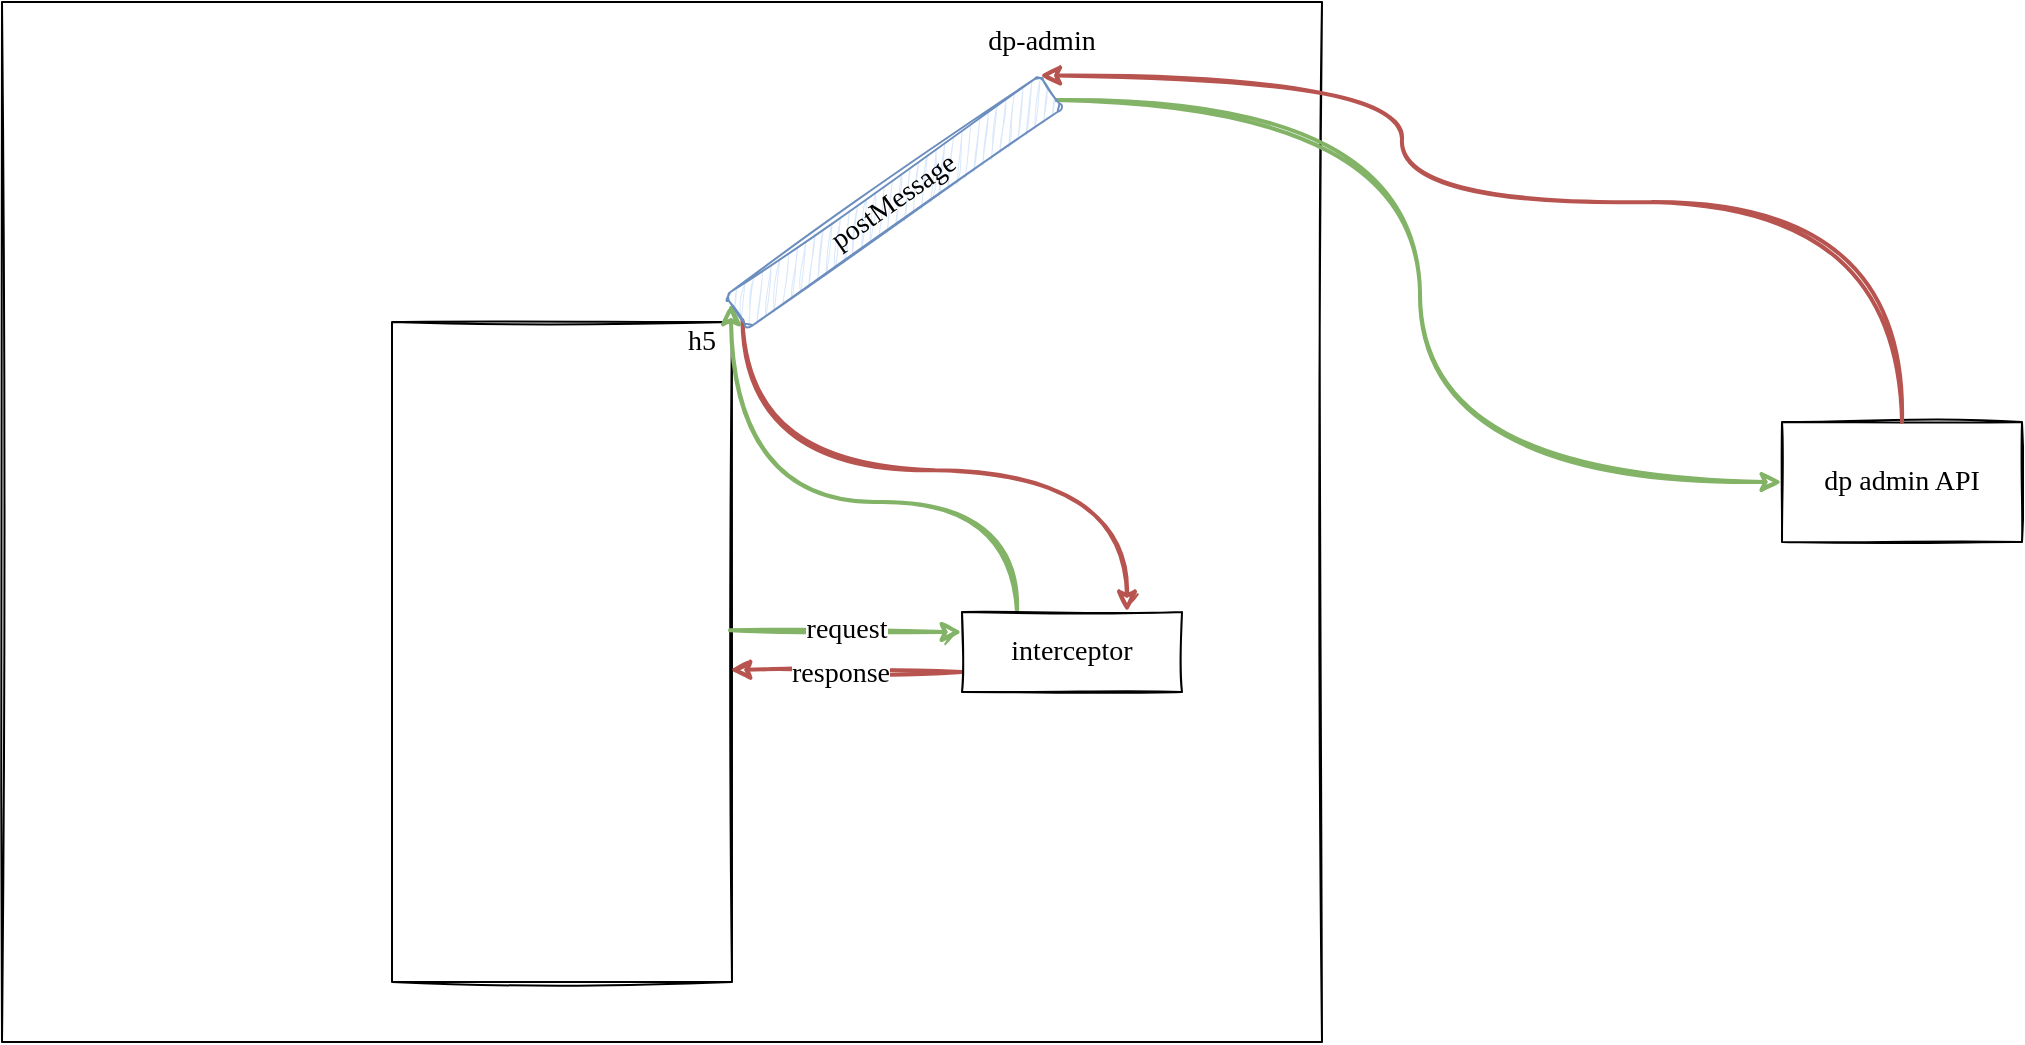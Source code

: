 <mxfile version="14.4.2" type="device"><diagram id="2zKEpK5QRyjBcqQUc6MN" name="第 1 页"><mxGraphModel dx="1367" dy="995" grid="1" gridSize="10" guides="1" tooltips="1" connect="1" arrows="1" fold="1" page="1" pageScale="1" pageWidth="827" pageHeight="1169" math="0" shadow="0"><root><mxCell id="0"/><mxCell id="1" parent="0"/><mxCell id="mzHx5Wp8_yQH_9pYX_9V-1" value="" style="rounded=0;whiteSpace=wrap;html=1;sketch=1;fontSize=14;fontFamily=Monoca;" vertex="1" parent="1"><mxGeometry x="50" y="260" width="660" height="520" as="geometry"/></mxCell><mxCell id="mzHx5Wp8_yQH_9pYX_9V-4" value="" style="rounded=0;whiteSpace=wrap;html=1;sketch=1;fontSize=14;fontFamily=Monoca;" vertex="1" parent="1"><mxGeometry x="245" y="420" width="170" height="330" as="geometry"/></mxCell><mxCell id="mzHx5Wp8_yQH_9pYX_9V-5" value="dp-admin" style="text;html=1;strokeColor=none;fillColor=none;align=center;verticalAlign=middle;whiteSpace=wrap;rounded=0;sketch=1;fontSize=14;fontFamily=Monoca;" vertex="1" parent="1"><mxGeometry x="530" y="270" width="80" height="20" as="geometry"/></mxCell><mxCell id="mzHx5Wp8_yQH_9pYX_9V-6" value="h5" style="text;html=1;strokeColor=none;fillColor=none;align=center;verticalAlign=middle;whiteSpace=wrap;rounded=0;sketch=1;fontSize=14;fontFamily=Monoca;" vertex="1" parent="1"><mxGeometry x="360" y="420" width="80" height="20" as="geometry"/></mxCell><mxCell id="mzHx5Wp8_yQH_9pYX_9V-7" value="dp admin API" style="rounded=0;whiteSpace=wrap;html=1;sketch=1;fontFamily=Monoca;fontSize=14;" vertex="1" parent="1"><mxGeometry x="940" y="470" width="120" height="60" as="geometry"/></mxCell><mxCell id="mzHx5Wp8_yQH_9pYX_9V-16" style="edgeStyle=orthogonalEdgeStyle;curved=1;sketch=1;jumpStyle=gap;orthogonalLoop=1;jettySize=auto;html=1;entryX=0;entryY=0.5;entryDx=0;entryDy=0;fontFamily=Monoca;fontSize=14;fillColor=#d5e8d4;strokeColor=#82b366;strokeWidth=2;" edge="1" parent="1" target="mzHx5Wp8_yQH_9pYX_9V-7"><mxGeometry relative="1" as="geometry"><mxPoint x="577" y="309" as="sourcePoint"/></mxGeometry></mxCell><mxCell id="mzHx5Wp8_yQH_9pYX_9V-20" style="edgeStyle=orthogonalEdgeStyle;curved=1;sketch=1;jumpStyle=gap;orthogonalLoop=1;jettySize=auto;html=1;exitX=0;exitY=0.75;exitDx=0;exitDy=0;entryX=0.75;entryY=0;entryDx=0;entryDy=0;fontFamily=Monoca;fontSize=14;fillColor=#f8cecc;strokeColor=#b85450;strokeWidth=2;" edge="1" parent="1" source="mzHx5Wp8_yQH_9pYX_9V-11" target="mzHx5Wp8_yQH_9pYX_9V-12"><mxGeometry relative="1" as="geometry"/></mxCell><mxCell id="mzHx5Wp8_yQH_9pYX_9V-21" style="edgeStyle=orthogonalEdgeStyle;curved=1;sketch=1;jumpStyle=gap;orthogonalLoop=1;jettySize=auto;html=1;exitX=0;exitY=0.25;exitDx=0;exitDy=0;entryX=0.25;entryY=0;entryDx=0;entryDy=0;fontFamily=Monoca;fontSize=14;endArrow=none;endFill=0;startArrow=classic;startFill=1;fillColor=#d5e8d4;strokeColor=#82b366;strokeWidth=2;" edge="1" parent="1" source="mzHx5Wp8_yQH_9pYX_9V-11" target="mzHx5Wp8_yQH_9pYX_9V-12"><mxGeometry relative="1" as="geometry"><Array as="points"><mxPoint x="415" y="510"/><mxPoint x="558" y="510"/></Array></mxGeometry></mxCell><mxCell id="mzHx5Wp8_yQH_9pYX_9V-23" style="edgeStyle=orthogonalEdgeStyle;curved=1;sketch=1;jumpStyle=gap;orthogonalLoop=1;jettySize=auto;html=1;exitX=1;exitY=0;exitDx=0;exitDy=0;startArrow=classic;startFill=1;endArrow=none;endFill=0;strokeWidth=2;fontFamily=Monoca;fontSize=14;fillColor=#f8cecc;strokeColor=#b85450;" edge="1" parent="1" source="mzHx5Wp8_yQH_9pYX_9V-11" target="mzHx5Wp8_yQH_9pYX_9V-7"><mxGeometry relative="1" as="geometry"><Array as="points"><mxPoint x="750" y="297"/><mxPoint x="750" y="360"/><mxPoint x="1000" y="360"/></Array></mxGeometry></mxCell><mxCell id="mzHx5Wp8_yQH_9pYX_9V-11" value="postMessage" style="rounded=1;whiteSpace=wrap;html=1;sketch=1;fontFamily=Monoca;fontSize=14;rotation=-35;fillColor=#dae8fc;strokeColor=#6c8ebf;" vertex="1" parent="1"><mxGeometry x="400" y="350" width="191.96" height="20" as="geometry"/></mxCell><mxCell id="mzHx5Wp8_yQH_9pYX_9V-18" style="edgeStyle=orthogonalEdgeStyle;curved=1;sketch=1;jumpStyle=gap;orthogonalLoop=1;jettySize=auto;html=1;exitX=0;exitY=0.75;exitDx=0;exitDy=0;entryX=0.994;entryY=0.527;entryDx=0;entryDy=0;entryPerimeter=0;fontFamily=Monoca;fontSize=14;fillColor=#f8cecc;strokeColor=#b85450;strokeWidth=2;" edge="1" parent="1" source="mzHx5Wp8_yQH_9pYX_9V-12" target="mzHx5Wp8_yQH_9pYX_9V-4"><mxGeometry relative="1" as="geometry"/></mxCell><mxCell id="mzHx5Wp8_yQH_9pYX_9V-19" value="response" style="edgeLabel;html=1;align=center;verticalAlign=middle;resizable=0;points=[];fontSize=14;fontFamily=Monoca;" vertex="1" connectable="0" parent="mzHx5Wp8_yQH_9pYX_9V-18"><mxGeometry x="0.057" y="2" relative="1" as="geometry"><mxPoint as="offset"/></mxGeometry></mxCell><mxCell id="mzHx5Wp8_yQH_9pYX_9V-22" value="request" style="edgeStyle=orthogonalEdgeStyle;curved=1;sketch=1;jumpStyle=gap;orthogonalLoop=1;jettySize=auto;html=1;exitX=0;exitY=0.25;exitDx=0;exitDy=0;entryX=0.994;entryY=0.467;entryDx=0;entryDy=0;entryPerimeter=0;startArrow=classic;startFill=1;endArrow=none;endFill=0;strokeWidth=2;fontFamily=Monoca;fontSize=14;fillColor=#d5e8d4;strokeColor=#82b366;" edge="1" parent="1" source="mzHx5Wp8_yQH_9pYX_9V-12" target="mzHx5Wp8_yQH_9pYX_9V-4"><mxGeometry relative="1" as="geometry"/></mxCell><mxCell id="mzHx5Wp8_yQH_9pYX_9V-12" value="interceptor" style="rounded=0;whiteSpace=wrap;html=1;sketch=1;fontFamily=Monoca;fontSize=14;" vertex="1" parent="1"><mxGeometry x="530" y="565" width="110" height="40" as="geometry"/></mxCell></root></mxGraphModel></diagram></mxfile>